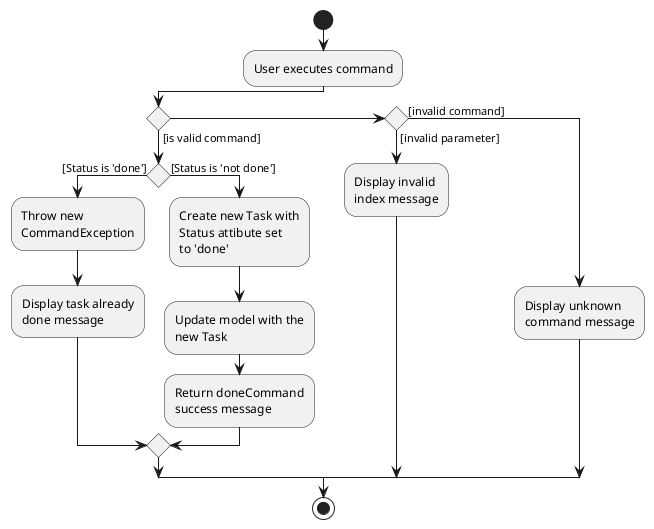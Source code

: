 @startuml
start
:User executes command;

if () then ([is valid command])

    if () then ([Status is 'done'])
    :Throw new
    CommandException;
    :Display task already
    done message;

    else ([Status is 'not done'])
    :Create new Task with
    Status attibute set
    to 'done';
    :Update model with the
    new Task;
    :Return doneCommand
    success message;
    endif

else if () then ([invalid parameter])
    :Display invalid
    index message;

else ([invalid command])
    :Display unknown
    command message;

endif
stop
@enduml

